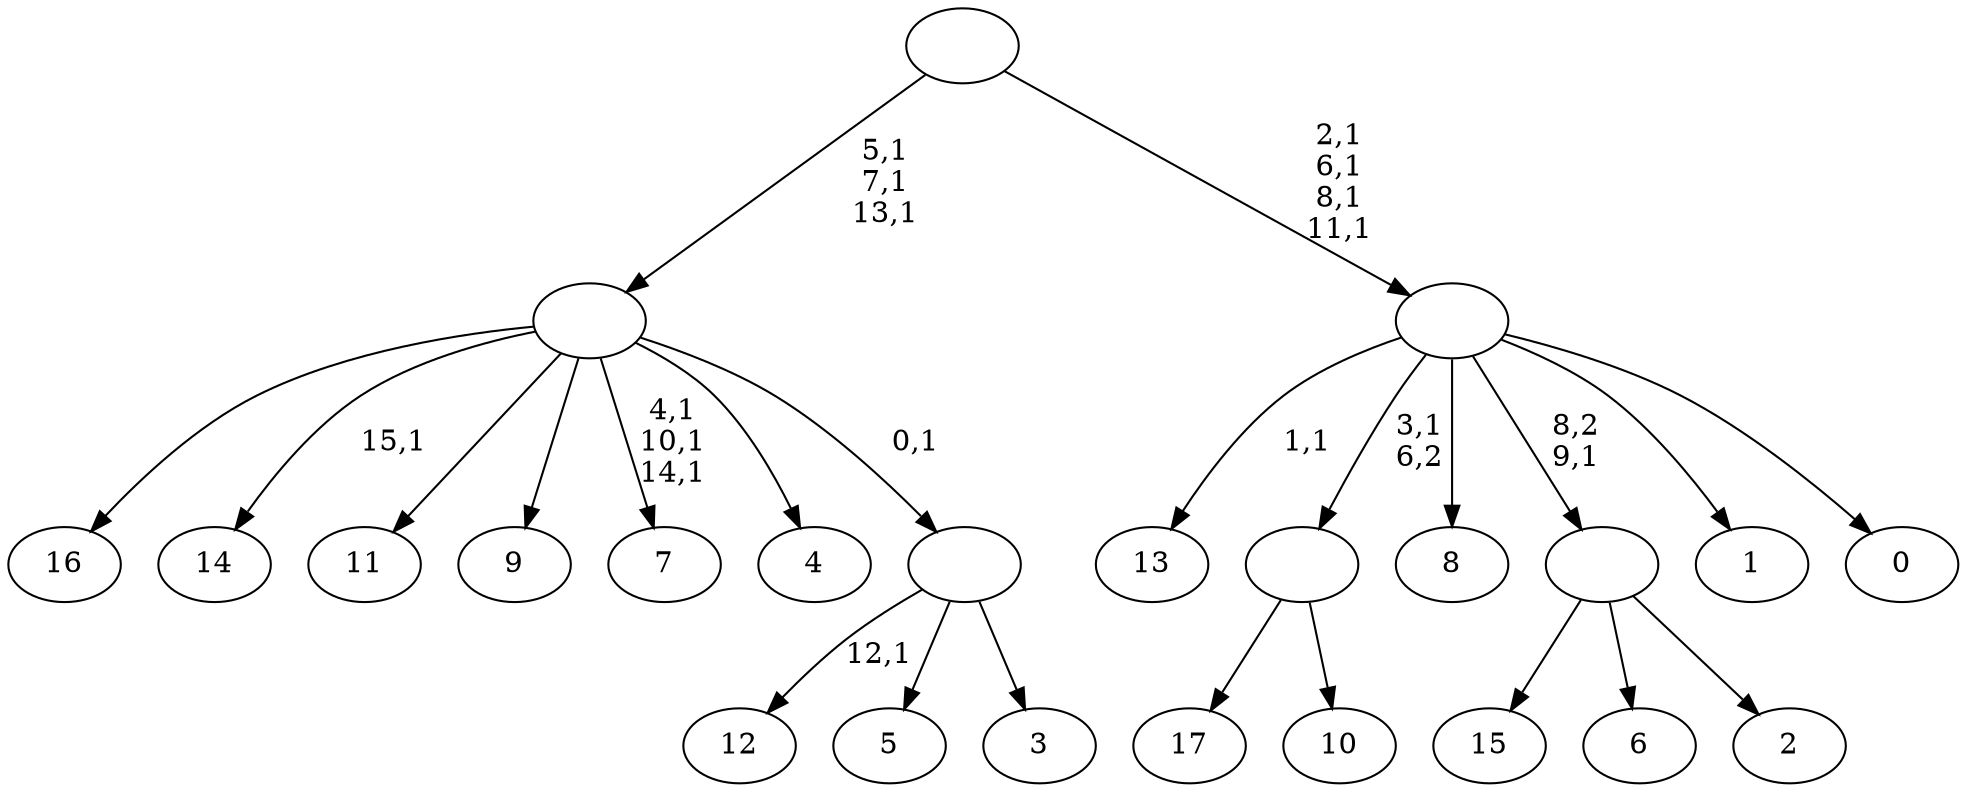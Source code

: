 digraph T {
	34 [label="17"]
	33 [label="16"]
	32 [label="15"]
	31 [label="14"]
	29 [label="13"]
	27 [label="12"]
	25 [label="11"]
	24 [label="10"]
	23 [label=""]
	22 [label="9"]
	21 [label="8"]
	20 [label="7"]
	16 [label="6"]
	15 [label="5"]
	14 [label="4"]
	13 [label="3"]
	12 [label=""]
	11 [label=""]
	8 [label="2"]
	7 [label=""]
	6 [label="1"]
	5 [label="0"]
	4 [label=""]
	0 [label=""]
	23 -> 34 [label=""]
	23 -> 24 [label=""]
	12 -> 27 [label="12,1"]
	12 -> 15 [label=""]
	12 -> 13 [label=""]
	11 -> 20 [label="4,1\n10,1\n14,1"]
	11 -> 31 [label="15,1"]
	11 -> 33 [label=""]
	11 -> 25 [label=""]
	11 -> 22 [label=""]
	11 -> 14 [label=""]
	11 -> 12 [label="0,1"]
	7 -> 32 [label=""]
	7 -> 16 [label=""]
	7 -> 8 [label=""]
	4 -> 29 [label="1,1"]
	4 -> 23 [label="3,1\n6,2"]
	4 -> 21 [label=""]
	4 -> 7 [label="8,2\n9,1"]
	4 -> 6 [label=""]
	4 -> 5 [label=""]
	0 -> 4 [label="2,1\n6,1\n8,1\n11,1"]
	0 -> 11 [label="5,1\n7,1\n13,1"]
}

